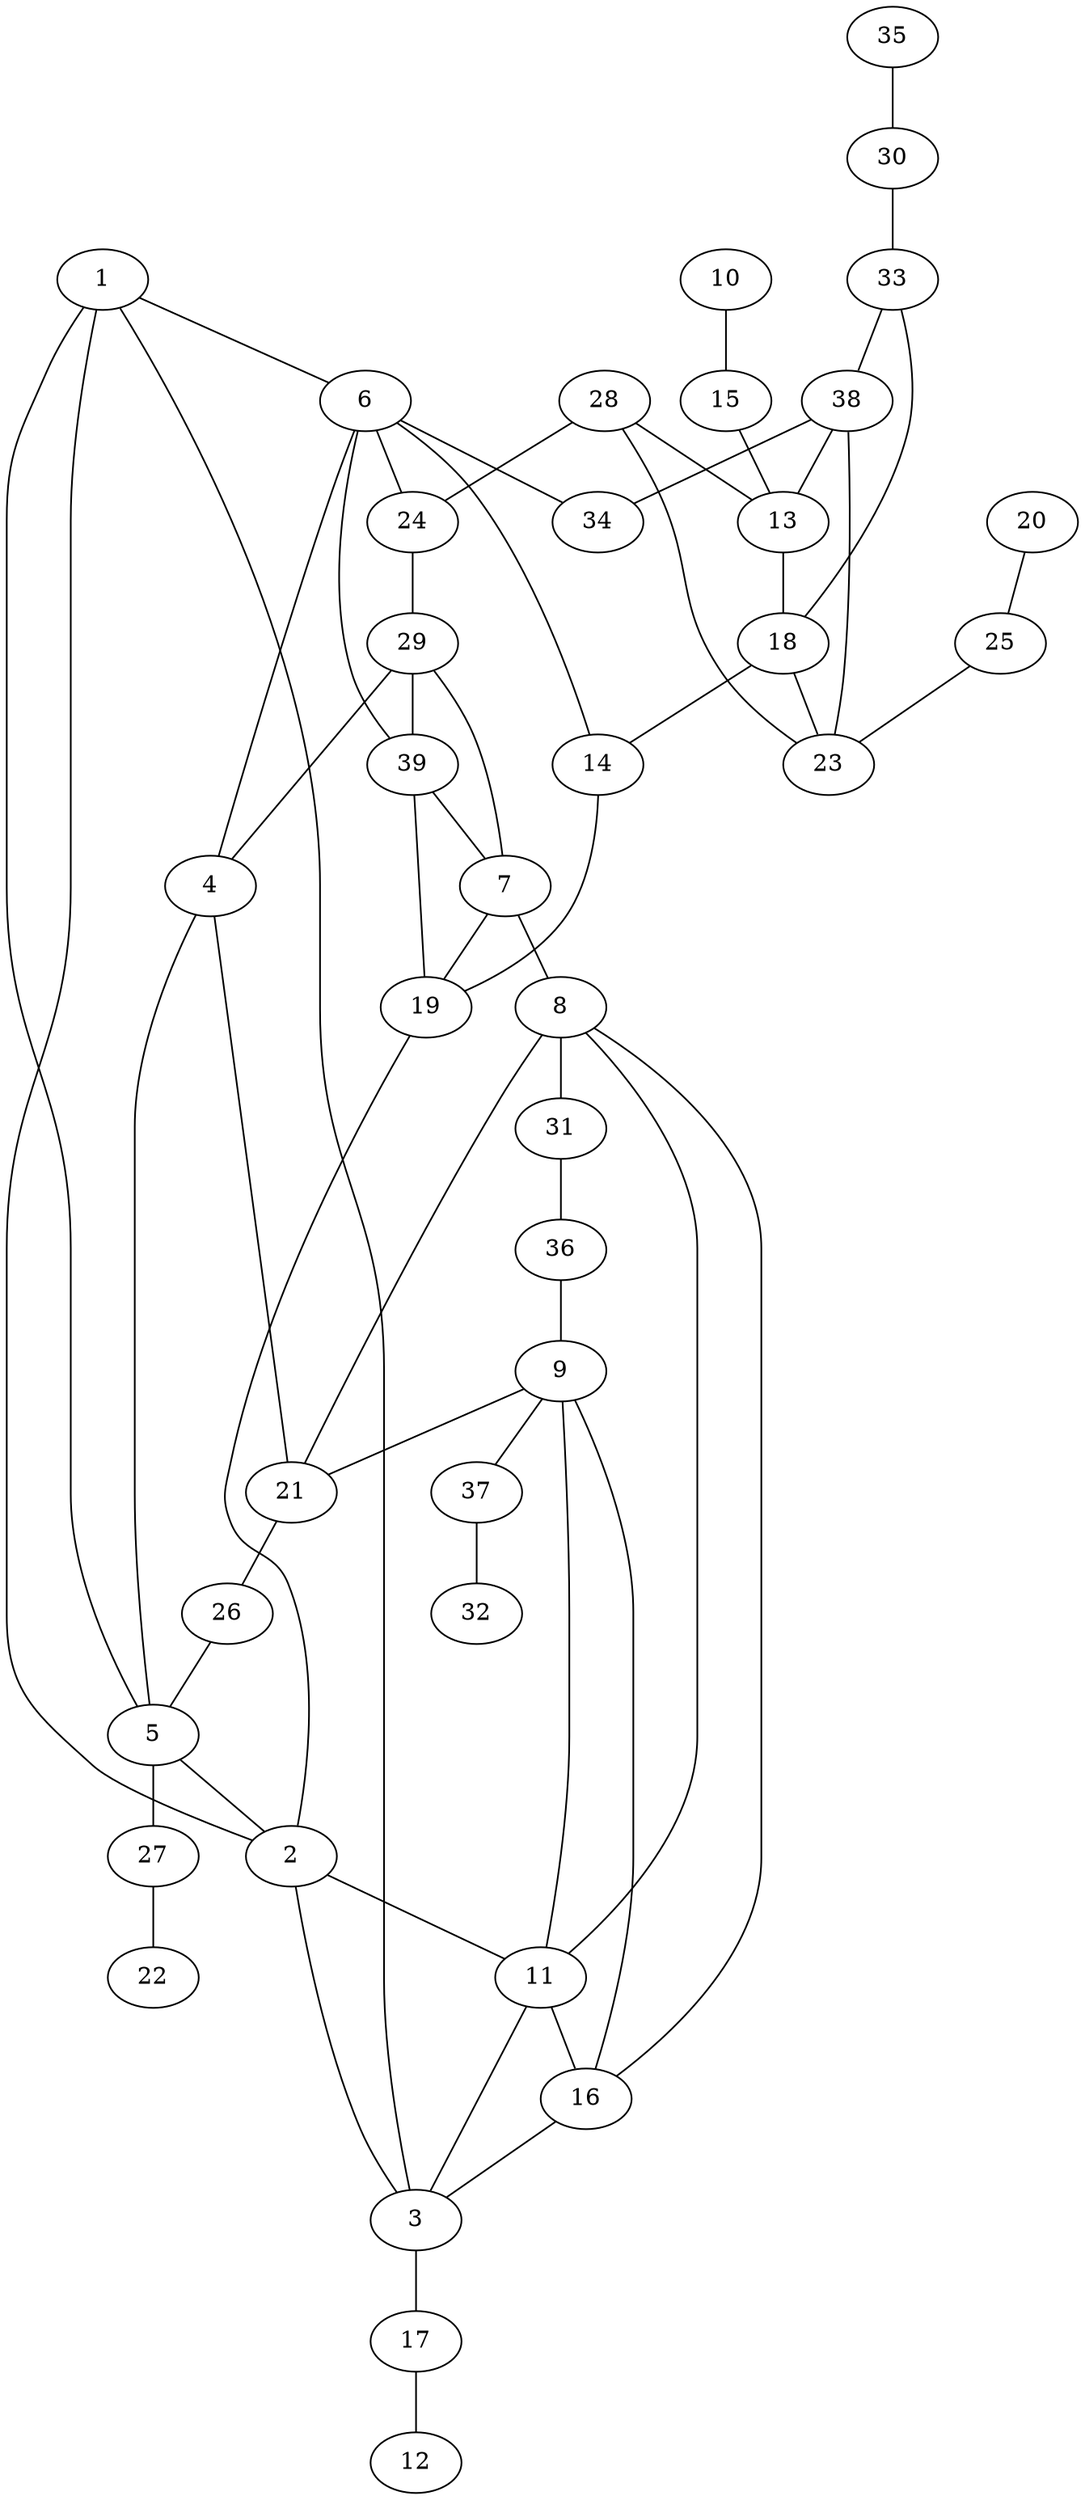 graph pdb1j4r {
	1	 [aaLength=8,
		sequence=IRGWEEGV,
		type=0];
	2	 [aaLength=3,
		sequence=AQM,
		type=0];
	1 -- 2	 [distance0="8.786424",
		frequency=1,
		type0=1];
	3	 [aaLength=4,
		sequence=PDYA,
		type=0];
	1 -- 3	 [distance0="25.09566",
		frequency=1,
		type0=2];
	6	 [aaLength=5,
		sequence=SRDRN,
		type=0];
	1 -- 6	 [distance0="27.4783",
		frequency=1,
		type0=3];
	11	 [aaLength=6,
		sequence=RAKLTI,
		type=1];
	2 -- 11	 [distance0="4.0",
		frequency=1,
		type0=4];
	3 -- 2	 [distance0="21.02009",
		frequency=1,
		type0=1];
	3 -- 11	 [distance0="33.74358",
		frequency=1,
		type0=3];
	17	 [aaLength=11,
		sequence=LVFDVELLKLE,
		type=1];
	3 -- 17	 [distance0="15.0",
		frequency=1,
		type0=4];
	4	 [aaLength=10,
		sequence=IRGWEEGVAQ,
		type=0];
	5	 [aaLength=4,
		sequence=PDYA,
		type=0];
	4 -- 5	 [distance0="25.45503",
		frequency=1,
		type0=1];
	4 -- 6	 [distance0="32.36714",
		frequency=1,
		type0=2];
	21	 [aaLength=6,
		sequence=RAKLTI,
		type=1];
	4 -- 21	 [distance0="5.0",
		frequency=1,
		type0=4];
	5 -- 1	 [distance0="43.2667",
		frequency=1,
		type0=3];
	5 -- 2	 [distance0="36.43504",
		frequency=1,
		type0=2];
	27	 [aaLength=11,
		sequence=LVFDVELLKLE,
		type=1];
	5 -- 27	 [distance0="15.0",
		frequency=1,
		type0=4];
	14	 [aaLength=4,
		sequence=KFDS,
		type=1];
	6 -- 14	 [distance0="14.00591",
		frequency=1,
		type0=1];
	24	 [aaLength=4,
		sequence=KFDS,
		type=1];
	6 -- 24	 [distance0="14.00591",
		frequency=1,
		type0=2];
	34	 [aaLength=4,
		sequence=KFDS,
		type=1];
	6 -- 34	 [distance0="14.00591",
		frequency=1,
		type0=3];
	39	 [aaLength=4,
		sequence=FKFM,
		type=1];
	6 -- 39	 [distance0="2.0",
		frequency=1,
		type0=4];
	7	 [aaLength=8,
		sequence=IRGWEEGV,
		type=0];
	8	 [aaLength=3,
		sequence=AQM,
		type=0];
	7 -- 8	 [distance0="8.906011",
		distance1="0.0",
		frequency=2,
		type0=1,
		type1=5];
	19	 [aaLength=4,
		sequence=FKFM,
		type=1];
	7 -- 19	 [distance0="10.76876",
		frequency=1,
		type0=2];
	29	 [aaLength=4,
		sequence=FKFM,
		type=1];
	7 -- 29	 [distance0="10.76876",
		frequency=1,
		type0=3];
	8 -- 11	 [distance0="7.001766",
		frequency=1,
		type0=1];
	16	 [aaLength=6,
		sequence=RAKLTI,
		type=1];
	8 -- 16	 [distance0="7.001766",
		frequency=1,
		type0=2];
	8 -- 21	 [distance0="7.001766",
		frequency=1,
		type0=3];
	31	 [aaLength=6,
		sequence=RAKLTI,
		type=1];
	8 -- 31	 [distance0="4.0",
		frequency=1,
		type0=4];
	9	 [aaLength=4,
		sequence=PDYA,
		type=0];
	9 -- 11	 [distance0="17.61813",
		frequency=1,
		type0=1];
	9 -- 16	 [distance0="17.61813",
		frequency=1,
		type0=2];
	9 -- 21	 [distance0="17.61813",
		frequency=1,
		type0=3];
	37	 [aaLength=11,
		sequence=LVFDVELLKLE,
		type=1];
	9 -- 37	 [distance0="15.0",
		frequency=1,
		type0=4];
	10	 [aaLength=7,
		sequence=VQVETIS,
		type=1];
	15	 [aaLength=7,
		sequence=VQVETIS,
		type=1];
	10 -- 15	 [distance0="0.0",
		frequency=1,
		type0=5];
	11 -- 16	 [distance0="0.0",
		frequency=1,
		type0=5];
	12	 [aaLength=11,
		sequence=LVFDVELLKLE,
		type=1];
	13	 [aaLength=9,
		sequence=TCVVHYTGM,
		type=1];
	18	 [aaLength=9,
		sequence=TCVVHYTGM,
		type=1];
	13 -- 18	 [distance0="0.0",
		distance1="0.0",
		frequency=2,
		type0=1,
		type1=5];
	14 -- 19	 [distance0="7.0",
		frequency=1,
		type0=4];
	15 -- 13	 [distance0="12.0",
		frequency=1,
		type0=4];
	16 -- 3	 [distance0="1.0",
		frequency=1,
		type0=4];
	17 -- 12	 [distance0="0.0",
		frequency=1,
		type0=5];
	18 -- 14	 [distance0="5.0",
		frequency=1,
		type0=4];
	23	 [aaLength=10,
		sequence=TCVVHYTGML,
		type=1];
	18 -- 23	 [distance0="0.0",
		frequency=1,
		type0=2];
	19 -- 2	 [distance0="14.0",
		frequency=1,
		type0=4];
	20	 [aaLength=7,
		sequence=VQVETIS,
		type=1];
	25	 [aaLength=7,
		sequence=VQVETIS,
		type=1];
	20 -- 25	 [distance0="0.0",
		frequency=1,
		type0=5];
	26	 [aaLength=6,
		sequence=RAKLTI,
		type=1];
	21 -- 26	 [distance0="0.0",
		frequency=1,
		type0=5];
	22	 [aaLength=11,
		sequence=LVFDVELLKLE,
		type=1];
	28	 [aaLength=10,
		sequence=TCVVHYTGML,
		type=1];
	23 -- 28	 [distance0="0.0",
		distance1="0.0",
		frequency=2,
		type0=3,
		type1=5];
	24 -- 29	 [distance0="7.0",
		frequency=1,
		type0=4];
	25 -- 23	 [distance0="12.0",
		frequency=1,
		type0=4];
	26 -- 5	 [distance0="1.0",
		frequency=1,
		type0=4];
	27 -- 22	 [distance0="0.0",
		frequency=1,
		type0=5];
	28 -- 13	 [distance0="0.0",
		frequency=1,
		type0=1];
	28 -- 24	 [distance0="4.0",
		frequency=1,
		type0=4];
	29 -- 4	 [distance0="6.0",
		frequency=1,
		type0=4];
	29 -- 39	 [distance0="0.0",
		frequency=1,
		type0=2];
	30	 [aaLength=7,
		sequence=VQVETIS,
		type=1];
	33	 [aaLength=10,
		sequence=TCVVHYTGML,
		type=1];
	30 -- 33	 [distance0="12.0",
		frequency=1,
		type0=4];
	36	 [aaLength=6,
		sequence=RAKLTI,
		type=1];
	31 -- 36	 [distance0="0.0",
		frequency=1,
		type0=5];
	32	 [aaLength=11,
		sequence=LVFDVELLKLE,
		type=1];
	33 -- 18	 [distance0="0.0",
		frequency=1,
		type0=2];
	38	 [aaLength=10,
		sequence=TCVVHYTGML,
		type=1];
	33 -- 38	 [distance0="0.0",
		frequency=1,
		type0=5];
	35	 [aaLength=7,
		sequence=VQVETIS,
		type=1];
	35 -- 30	 [distance0="0.0",
		frequency=1,
		type0=5];
	36 -- 9	 [distance0="1.0",
		frequency=1,
		type0=4];
	37 -- 32	 [distance0="0.0",
		frequency=1,
		type0=5];
	38 -- 13	 [distance0="0.0",
		frequency=1,
		type0=1];
	38 -- 23	 [distance0="0.0",
		frequency=1,
		type0=3];
	38 -- 34	 [distance0="4.0",
		frequency=1,
		type0=4];
	39 -- 7	 [distance0="10.76876",
		distance1="6.0",
		frequency=2,
		type0=3,
		type1=4];
	39 -- 19	 [distance0="0.0",
		frequency=1,
		type0=1];
}

